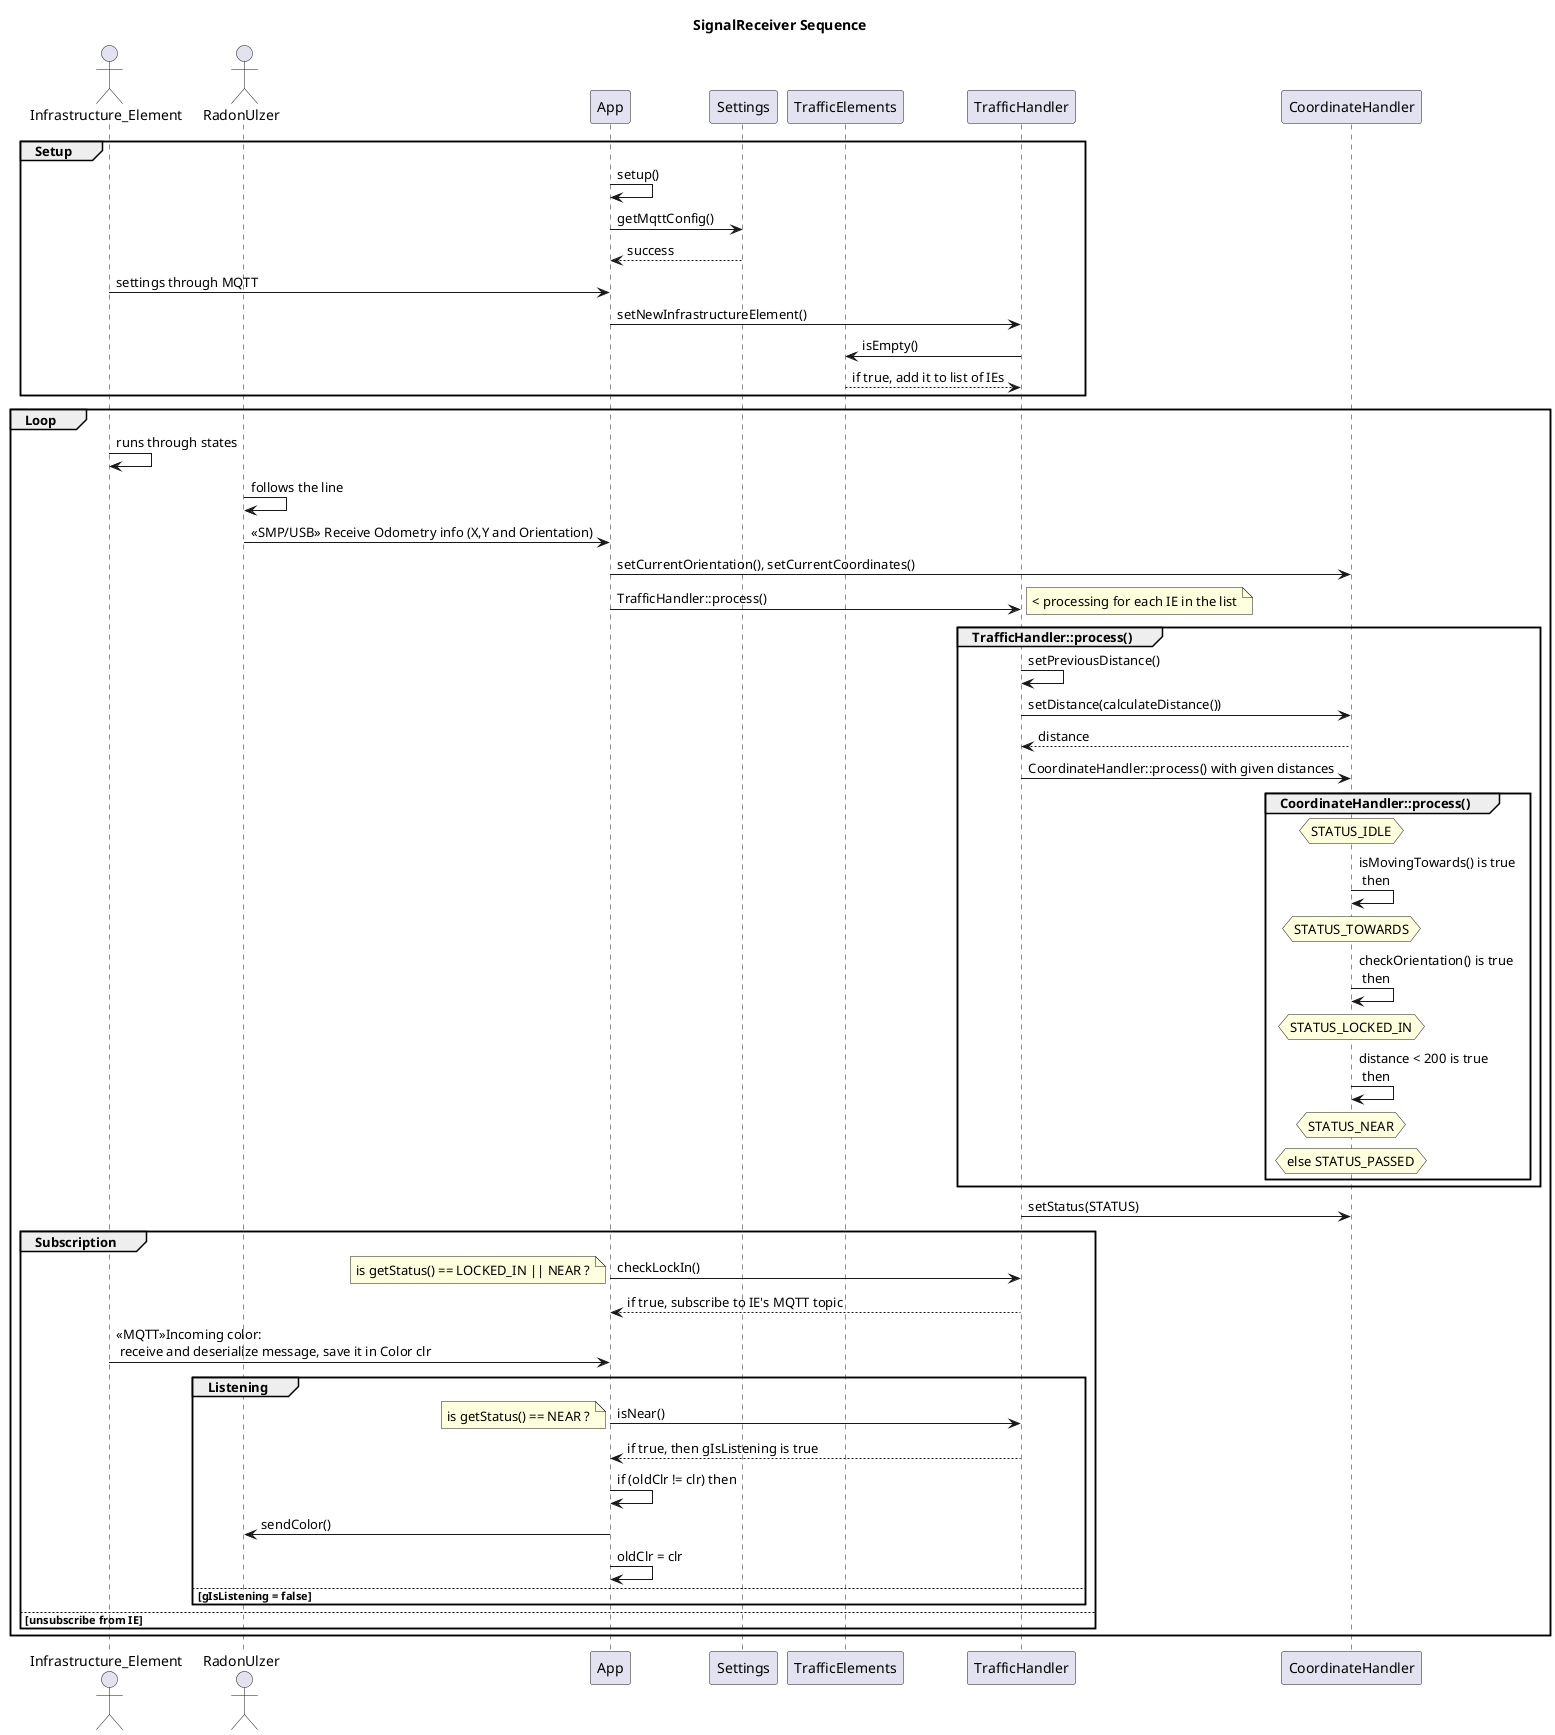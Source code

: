 @startuml

title SignalReceiver Sequence

actor Infrastructure_Element
actor RadonUlzer
participant App 
participant Settings 
participant TrafficElements
participant TrafficHandler
participant CoordinateHandler

group Setup
    App -> App : setup()

        App -> Settings: getMqttConfig()
        return success

    Infrastructure_Element -> App: settings through MQTT
        App -> TrafficHandler: setNewInfrastructureElement()
            TrafficHandler -> TrafficElements: isEmpty()
            return if true, add it to list of IEs
end

group Loop 
    Infrastructure_Element -> Infrastructure_Element: runs through states
    RadonUlzer -> RadonUlzer: follows the line
    RadonUlzer -> App : <<SMP/USB>> Receive Odometry info (X,Y and Orientation)
    App -> CoordinateHandler: setCurrentOrientation(), setCurrentCoordinates()
    App -> TrafficHandler : TrafficHandler::process()
    note right: < processing for each IE in the list

    group TrafficHandler::process()
    TrafficHandler -> TrafficHandler: setPreviousDistance()

    TrafficHandler -> CoordinateHandler: setDistance(calculateDistance())
    return distance

    TrafficHandler -> CoordinateHandler: CoordinateHandler::process() with given distances

        group CoordinateHandler::process()

            hnote over CoordinateHandler: STATUS_IDLE
            CoordinateHandler -> CoordinateHandler: isMovingTowards() is true \n then

            hnote over CoordinateHandler: STATUS_TOWARDS
            CoordinateHandler -> CoordinateHandler: checkOrientation() is true \n then

            hnote over CoordinateHandler: STATUS_LOCKED_IN
            CoordinateHandler -> CoordinateHandler: distance < 200 is true \n then

            hnote over CoordinateHandler: STATUS_NEAR 
            hnote over CoordinateHandler: else STATUS_PASSED
        end
    end

    TrafficHandler -> CoordinateHandler: setStatus(STATUS)

    group Subscription
        App -> TrafficHandler: checkLockIn()
        note left: is getStatus() == LOCKED_IN || NEAR ?
        return if true, subscribe to IE's MQTT topic

        Infrastructure_Element -> App: <<MQTT>>Incoming color: \n receive and deserialize message, save it in Color clr
       
        group Listening
            App -> TrafficHandler: isNear()
            note left: is getStatus() == NEAR ?
            return if true, then gIsListening is true
            
            App -> App: if (oldClr != clr) then
            App -> RadonUlzer: sendColor() 
            App -> App: oldClr = clr
        else gIsListening = false
        end
    else unsubscribe from IE
    end
end

@enduml